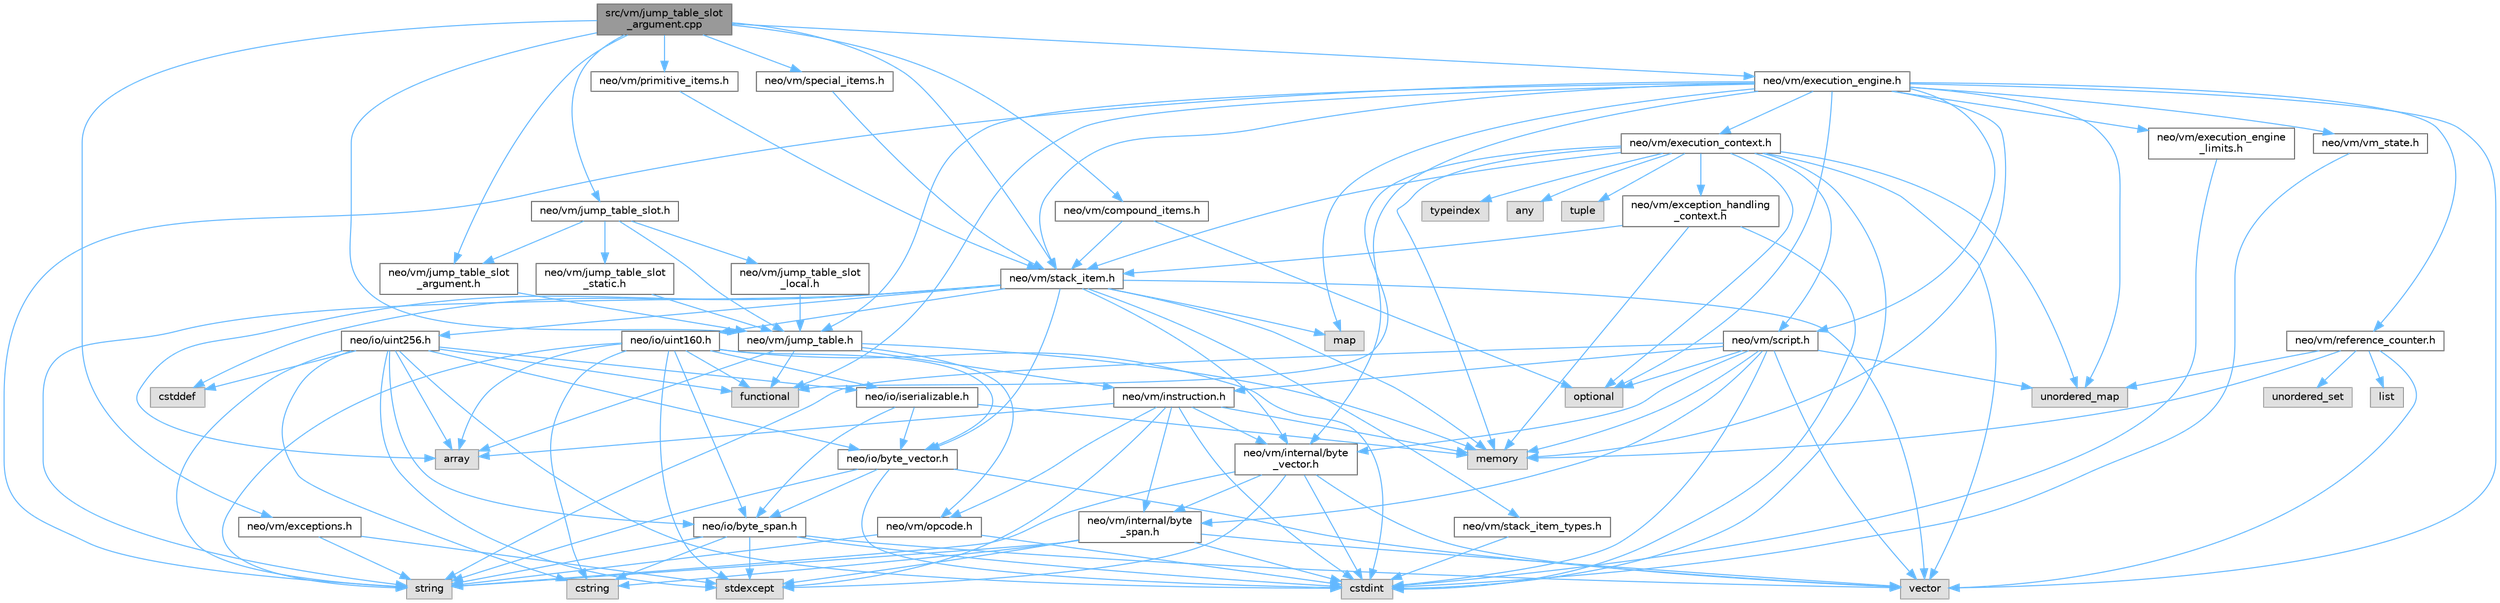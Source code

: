 digraph "src/vm/jump_table_slot_argument.cpp"
{
 // LATEX_PDF_SIZE
  bgcolor="transparent";
  edge [fontname=Helvetica,fontsize=10,labelfontname=Helvetica,labelfontsize=10];
  node [fontname=Helvetica,fontsize=10,shape=box,height=0.2,width=0.4];
  Node1 [id="Node000001",label="src/vm/jump_table_slot\l_argument.cpp",height=0.2,width=0.4,color="gray40", fillcolor="grey60", style="filled", fontcolor="black",tooltip=" "];
  Node1 -> Node2 [id="edge136_Node000001_Node000002",color="steelblue1",style="solid",tooltip=" "];
  Node2 [id="Node000002",label="neo/vm/compound_items.h",height=0.2,width=0.4,color="grey40", fillcolor="white", style="filled",URL="$compound__items_8h.html",tooltip=" "];
  Node2 -> Node3 [id="edge137_Node000002_Node000003",color="steelblue1",style="solid",tooltip=" "];
  Node3 [id="Node000003",label="neo/vm/stack_item.h",height=0.2,width=0.4,color="grey40", fillcolor="white", style="filled",URL="$stack__item_8h.html",tooltip=" "];
  Node3 -> Node4 [id="edge138_Node000003_Node000004",color="steelblue1",style="solid",tooltip=" "];
  Node4 [id="Node000004",label="neo/io/byte_vector.h",height=0.2,width=0.4,color="grey40", fillcolor="white", style="filled",URL="$io_2byte__vector_8h.html",tooltip=" "];
  Node4 -> Node5 [id="edge139_Node000004_Node000005",color="steelblue1",style="solid",tooltip=" "];
  Node5 [id="Node000005",label="neo/io/byte_span.h",height=0.2,width=0.4,color="grey40", fillcolor="white", style="filled",URL="$io_2byte__span_8h.html",tooltip=" "];
  Node5 -> Node6 [id="edge140_Node000005_Node000006",color="steelblue1",style="solid",tooltip=" "];
  Node6 [id="Node000006",label="cstdint",height=0.2,width=0.4,color="grey60", fillcolor="#E0E0E0", style="filled",tooltip=" "];
  Node5 -> Node7 [id="edge141_Node000005_Node000007",color="steelblue1",style="solid",tooltip=" "];
  Node7 [id="Node000007",label="cstring",height=0.2,width=0.4,color="grey60", fillcolor="#E0E0E0", style="filled",tooltip=" "];
  Node5 -> Node8 [id="edge142_Node000005_Node000008",color="steelblue1",style="solid",tooltip=" "];
  Node8 [id="Node000008",label="stdexcept",height=0.2,width=0.4,color="grey60", fillcolor="#E0E0E0", style="filled",tooltip=" "];
  Node5 -> Node9 [id="edge143_Node000005_Node000009",color="steelblue1",style="solid",tooltip=" "];
  Node9 [id="Node000009",label="string",height=0.2,width=0.4,color="grey60", fillcolor="#E0E0E0", style="filled",tooltip=" "];
  Node5 -> Node10 [id="edge144_Node000005_Node000010",color="steelblue1",style="solid",tooltip=" "];
  Node10 [id="Node000010",label="vector",height=0.2,width=0.4,color="grey60", fillcolor="#E0E0E0", style="filled",tooltip=" "];
  Node4 -> Node6 [id="edge145_Node000004_Node000006",color="steelblue1",style="solid",tooltip=" "];
  Node4 -> Node9 [id="edge146_Node000004_Node000009",color="steelblue1",style="solid",tooltip=" "];
  Node4 -> Node10 [id="edge147_Node000004_Node000010",color="steelblue1",style="solid",tooltip=" "];
  Node3 -> Node11 [id="edge148_Node000003_Node000011",color="steelblue1",style="solid",tooltip=" "];
  Node11 [id="Node000011",label="neo/io/uint160.h",height=0.2,width=0.4,color="grey40", fillcolor="white", style="filled",URL="$uint160_8h.html",tooltip=" "];
  Node11 -> Node5 [id="edge149_Node000011_Node000005",color="steelblue1",style="solid",tooltip=" "];
  Node11 -> Node4 [id="edge150_Node000011_Node000004",color="steelblue1",style="solid",tooltip=" "];
  Node11 -> Node12 [id="edge151_Node000011_Node000012",color="steelblue1",style="solid",tooltip=" "];
  Node12 [id="Node000012",label="neo/io/iserializable.h",height=0.2,width=0.4,color="grey40", fillcolor="white", style="filled",URL="$iserializable_8h.html",tooltip=" "];
  Node12 -> Node5 [id="edge152_Node000012_Node000005",color="steelblue1",style="solid",tooltip=" "];
  Node12 -> Node4 [id="edge153_Node000012_Node000004",color="steelblue1",style="solid",tooltip=" "];
  Node12 -> Node13 [id="edge154_Node000012_Node000013",color="steelblue1",style="solid",tooltip=" "];
  Node13 [id="Node000013",label="memory",height=0.2,width=0.4,color="grey60", fillcolor="#E0E0E0", style="filled",tooltip=" "];
  Node11 -> Node14 [id="edge155_Node000011_Node000014",color="steelblue1",style="solid",tooltip=" "];
  Node14 [id="Node000014",label="array",height=0.2,width=0.4,color="grey60", fillcolor="#E0E0E0", style="filled",tooltip=" "];
  Node11 -> Node6 [id="edge156_Node000011_Node000006",color="steelblue1",style="solid",tooltip=" "];
  Node11 -> Node7 [id="edge157_Node000011_Node000007",color="steelblue1",style="solid",tooltip=" "];
  Node11 -> Node15 [id="edge158_Node000011_Node000015",color="steelblue1",style="solid",tooltip=" "];
  Node15 [id="Node000015",label="functional",height=0.2,width=0.4,color="grey60", fillcolor="#E0E0E0", style="filled",tooltip=" "];
  Node11 -> Node8 [id="edge159_Node000011_Node000008",color="steelblue1",style="solid",tooltip=" "];
  Node11 -> Node9 [id="edge160_Node000011_Node000009",color="steelblue1",style="solid",tooltip=" "];
  Node3 -> Node16 [id="edge161_Node000003_Node000016",color="steelblue1",style="solid",tooltip=" "];
  Node16 [id="Node000016",label="neo/io/uint256.h",height=0.2,width=0.4,color="grey40", fillcolor="white", style="filled",URL="$uint256_8h.html",tooltip=" "];
  Node16 -> Node5 [id="edge162_Node000016_Node000005",color="steelblue1",style="solid",tooltip=" "];
  Node16 -> Node4 [id="edge163_Node000016_Node000004",color="steelblue1",style="solid",tooltip=" "];
  Node16 -> Node12 [id="edge164_Node000016_Node000012",color="steelblue1",style="solid",tooltip=" "];
  Node16 -> Node14 [id="edge165_Node000016_Node000014",color="steelblue1",style="solid",tooltip=" "];
  Node16 -> Node17 [id="edge166_Node000016_Node000017",color="steelblue1",style="solid",tooltip=" "];
  Node17 [id="Node000017",label="cstddef",height=0.2,width=0.4,color="grey60", fillcolor="#E0E0E0", style="filled",tooltip=" "];
  Node16 -> Node6 [id="edge167_Node000016_Node000006",color="steelblue1",style="solid",tooltip=" "];
  Node16 -> Node7 [id="edge168_Node000016_Node000007",color="steelblue1",style="solid",tooltip=" "];
  Node16 -> Node15 [id="edge169_Node000016_Node000015",color="steelblue1",style="solid",tooltip=" "];
  Node16 -> Node8 [id="edge170_Node000016_Node000008",color="steelblue1",style="solid",tooltip=" "];
  Node16 -> Node9 [id="edge171_Node000016_Node000009",color="steelblue1",style="solid",tooltip=" "];
  Node3 -> Node18 [id="edge172_Node000003_Node000018",color="steelblue1",style="solid",tooltip=" "];
  Node18 [id="Node000018",label="neo/vm/internal/byte\l_vector.h",height=0.2,width=0.4,color="grey40", fillcolor="white", style="filled",URL="$vm_2internal_2byte__vector_8h.html",tooltip=" "];
  Node18 -> Node19 [id="edge173_Node000018_Node000019",color="steelblue1",style="solid",tooltip=" "];
  Node19 [id="Node000019",label="neo/vm/internal/byte\l_span.h",height=0.2,width=0.4,color="grey40", fillcolor="white", style="filled",URL="$vm_2internal_2byte__span_8h.html",tooltip=" "];
  Node19 -> Node6 [id="edge174_Node000019_Node000006",color="steelblue1",style="solid",tooltip=" "];
  Node19 -> Node7 [id="edge175_Node000019_Node000007",color="steelblue1",style="solid",tooltip=" "];
  Node19 -> Node8 [id="edge176_Node000019_Node000008",color="steelblue1",style="solid",tooltip=" "];
  Node19 -> Node9 [id="edge177_Node000019_Node000009",color="steelblue1",style="solid",tooltip=" "];
  Node19 -> Node10 [id="edge178_Node000019_Node000010",color="steelblue1",style="solid",tooltip=" "];
  Node18 -> Node6 [id="edge179_Node000018_Node000006",color="steelblue1",style="solid",tooltip=" "];
  Node18 -> Node8 [id="edge180_Node000018_Node000008",color="steelblue1",style="solid",tooltip=" "];
  Node18 -> Node9 [id="edge181_Node000018_Node000009",color="steelblue1",style="solid",tooltip=" "];
  Node18 -> Node10 [id="edge182_Node000018_Node000010",color="steelblue1",style="solid",tooltip=" "];
  Node3 -> Node20 [id="edge183_Node000003_Node000020",color="steelblue1",style="solid",tooltip=" "];
  Node20 [id="Node000020",label="neo/vm/stack_item_types.h",height=0.2,width=0.4,color="grey40", fillcolor="white", style="filled",URL="$stack__item__types_8h.html",tooltip=" "];
  Node20 -> Node6 [id="edge184_Node000020_Node000006",color="steelblue1",style="solid",tooltip=" "];
  Node3 -> Node14 [id="edge185_Node000003_Node000014",color="steelblue1",style="solid",tooltip=" "];
  Node3 -> Node17 [id="edge186_Node000003_Node000017",color="steelblue1",style="solid",tooltip=" "];
  Node3 -> Node21 [id="edge187_Node000003_Node000021",color="steelblue1",style="solid",tooltip=" "];
  Node21 [id="Node000021",label="map",height=0.2,width=0.4,color="grey60", fillcolor="#E0E0E0", style="filled",tooltip=" "];
  Node3 -> Node13 [id="edge188_Node000003_Node000013",color="steelblue1",style="solid",tooltip=" "];
  Node3 -> Node9 [id="edge189_Node000003_Node000009",color="steelblue1",style="solid",tooltip=" "];
  Node3 -> Node10 [id="edge190_Node000003_Node000010",color="steelblue1",style="solid",tooltip=" "];
  Node2 -> Node22 [id="edge191_Node000002_Node000022",color="steelblue1",style="solid",tooltip=" "];
  Node22 [id="Node000022",label="optional",height=0.2,width=0.4,color="grey60", fillcolor="#E0E0E0", style="filled",tooltip=" "];
  Node1 -> Node23 [id="edge192_Node000001_Node000023",color="steelblue1",style="solid",tooltip=" "];
  Node23 [id="Node000023",label="neo/vm/exceptions.h",height=0.2,width=0.4,color="grey40", fillcolor="white", style="filled",URL="$vm_2exceptions_8h.html",tooltip=" "];
  Node23 -> Node8 [id="edge193_Node000023_Node000008",color="steelblue1",style="solid",tooltip=" "];
  Node23 -> Node9 [id="edge194_Node000023_Node000009",color="steelblue1",style="solid",tooltip=" "];
  Node1 -> Node24 [id="edge195_Node000001_Node000024",color="steelblue1",style="solid",tooltip=" "];
  Node24 [id="Node000024",label="neo/vm/execution_engine.h",height=0.2,width=0.4,color="grey40", fillcolor="white", style="filled",URL="$execution__engine_8h.html",tooltip=" "];
  Node24 -> Node25 [id="edge196_Node000024_Node000025",color="steelblue1",style="solid",tooltip=" "];
  Node25 [id="Node000025",label="neo/vm/execution_context.h",height=0.2,width=0.4,color="grey40", fillcolor="white", style="filled",URL="$execution__context_8h.html",tooltip=" "];
  Node25 -> Node26 [id="edge197_Node000025_Node000026",color="steelblue1",style="solid",tooltip=" "];
  Node26 [id="Node000026",label="neo/vm/exception_handling\l_context.h",height=0.2,width=0.4,color="grey40", fillcolor="white", style="filled",URL="$exception__handling__context_8h.html",tooltip=" "];
  Node26 -> Node3 [id="edge198_Node000026_Node000003",color="steelblue1",style="solid",tooltip=" "];
  Node26 -> Node6 [id="edge199_Node000026_Node000006",color="steelblue1",style="solid",tooltip=" "];
  Node26 -> Node13 [id="edge200_Node000026_Node000013",color="steelblue1",style="solid",tooltip=" "];
  Node25 -> Node27 [id="edge201_Node000025_Node000027",color="steelblue1",style="solid",tooltip=" "];
  Node27 [id="Node000027",label="neo/vm/script.h",height=0.2,width=0.4,color="grey40", fillcolor="white", style="filled",URL="$script_8h.html",tooltip=" "];
  Node27 -> Node28 [id="edge202_Node000027_Node000028",color="steelblue1",style="solid",tooltip=" "];
  Node28 [id="Node000028",label="neo/vm/instruction.h",height=0.2,width=0.4,color="grey40", fillcolor="white", style="filled",URL="$instruction_8h.html",tooltip=" "];
  Node28 -> Node19 [id="edge203_Node000028_Node000019",color="steelblue1",style="solid",tooltip=" "];
  Node28 -> Node18 [id="edge204_Node000028_Node000018",color="steelblue1",style="solid",tooltip=" "];
  Node28 -> Node29 [id="edge205_Node000028_Node000029",color="steelblue1",style="solid",tooltip=" "];
  Node29 [id="Node000029",label="neo/vm/opcode.h",height=0.2,width=0.4,color="grey40", fillcolor="white", style="filled",URL="$opcode_8h.html",tooltip=" "];
  Node29 -> Node6 [id="edge206_Node000029_Node000006",color="steelblue1",style="solid",tooltip=" "];
  Node29 -> Node9 [id="edge207_Node000029_Node000009",color="steelblue1",style="solid",tooltip=" "];
  Node28 -> Node14 [id="edge208_Node000028_Node000014",color="steelblue1",style="solid",tooltip=" "];
  Node28 -> Node6 [id="edge209_Node000028_Node000006",color="steelblue1",style="solid",tooltip=" "];
  Node28 -> Node13 [id="edge210_Node000028_Node000013",color="steelblue1",style="solid",tooltip=" "];
  Node28 -> Node8 [id="edge211_Node000028_Node000008",color="steelblue1",style="solid",tooltip=" "];
  Node27 -> Node19 [id="edge212_Node000027_Node000019",color="steelblue1",style="solid",tooltip=" "];
  Node27 -> Node18 [id="edge213_Node000027_Node000018",color="steelblue1",style="solid",tooltip=" "];
  Node27 -> Node6 [id="edge214_Node000027_Node000006",color="steelblue1",style="solid",tooltip=" "];
  Node27 -> Node13 [id="edge215_Node000027_Node000013",color="steelblue1",style="solid",tooltip=" "];
  Node27 -> Node22 [id="edge216_Node000027_Node000022",color="steelblue1",style="solid",tooltip=" "];
  Node27 -> Node9 [id="edge217_Node000027_Node000009",color="steelblue1",style="solid",tooltip=" "];
  Node27 -> Node30 [id="edge218_Node000027_Node000030",color="steelblue1",style="solid",tooltip=" "];
  Node30 [id="Node000030",label="unordered_map",height=0.2,width=0.4,color="grey60", fillcolor="#E0E0E0", style="filled",tooltip=" "];
  Node27 -> Node10 [id="edge219_Node000027_Node000010",color="steelblue1",style="solid",tooltip=" "];
  Node25 -> Node3 [id="edge220_Node000025_Node000003",color="steelblue1",style="solid",tooltip=" "];
  Node25 -> Node31 [id="edge221_Node000025_Node000031",color="steelblue1",style="solid",tooltip=" "];
  Node31 [id="Node000031",label="any",height=0.2,width=0.4,color="grey60", fillcolor="#E0E0E0", style="filled",tooltip=" "];
  Node25 -> Node6 [id="edge222_Node000025_Node000006",color="steelblue1",style="solid",tooltip=" "];
  Node25 -> Node15 [id="edge223_Node000025_Node000015",color="steelblue1",style="solid",tooltip=" "];
  Node25 -> Node13 [id="edge224_Node000025_Node000013",color="steelblue1",style="solid",tooltip=" "];
  Node25 -> Node22 [id="edge225_Node000025_Node000022",color="steelblue1",style="solid",tooltip=" "];
  Node25 -> Node32 [id="edge226_Node000025_Node000032",color="steelblue1",style="solid",tooltip=" "];
  Node32 [id="Node000032",label="tuple",height=0.2,width=0.4,color="grey60", fillcolor="#E0E0E0", style="filled",tooltip=" "];
  Node25 -> Node33 [id="edge227_Node000025_Node000033",color="steelblue1",style="solid",tooltip=" "];
  Node33 [id="Node000033",label="typeindex",height=0.2,width=0.4,color="grey60", fillcolor="#E0E0E0", style="filled",tooltip=" "];
  Node25 -> Node30 [id="edge228_Node000025_Node000030",color="steelblue1",style="solid",tooltip=" "];
  Node25 -> Node10 [id="edge229_Node000025_Node000010",color="steelblue1",style="solid",tooltip=" "];
  Node24 -> Node34 [id="edge230_Node000024_Node000034",color="steelblue1",style="solid",tooltip=" "];
  Node34 [id="Node000034",label="neo/vm/execution_engine\l_limits.h",height=0.2,width=0.4,color="grey40", fillcolor="white", style="filled",URL="$execution__engine__limits_8h.html",tooltip=" "];
  Node34 -> Node6 [id="edge231_Node000034_Node000006",color="steelblue1",style="solid",tooltip=" "];
  Node24 -> Node18 [id="edge232_Node000024_Node000018",color="steelblue1",style="solid",tooltip=" "];
  Node24 -> Node35 [id="edge233_Node000024_Node000035",color="steelblue1",style="solid",tooltip=" "];
  Node35 [id="Node000035",label="neo/vm/jump_table.h",height=0.2,width=0.4,color="grey40", fillcolor="white", style="filled",URL="$jump__table_8h.html",tooltip=" "];
  Node35 -> Node28 [id="edge234_Node000035_Node000028",color="steelblue1",style="solid",tooltip=" "];
  Node35 -> Node29 [id="edge235_Node000035_Node000029",color="steelblue1",style="solid",tooltip=" "];
  Node35 -> Node14 [id="edge236_Node000035_Node000014",color="steelblue1",style="solid",tooltip=" "];
  Node35 -> Node15 [id="edge237_Node000035_Node000015",color="steelblue1",style="solid",tooltip=" "];
  Node35 -> Node13 [id="edge238_Node000035_Node000013",color="steelblue1",style="solid",tooltip=" "];
  Node24 -> Node36 [id="edge239_Node000024_Node000036",color="steelblue1",style="solid",tooltip=" "];
  Node36 [id="Node000036",label="neo/vm/reference_counter.h",height=0.2,width=0.4,color="grey40", fillcolor="white", style="filled",URL="$reference__counter_8h.html",tooltip=" "];
  Node36 -> Node37 [id="edge240_Node000036_Node000037",color="steelblue1",style="solid",tooltip=" "];
  Node37 [id="Node000037",label="list",height=0.2,width=0.4,color="grey60", fillcolor="#E0E0E0", style="filled",tooltip=" "];
  Node36 -> Node13 [id="edge241_Node000036_Node000013",color="steelblue1",style="solid",tooltip=" "];
  Node36 -> Node30 [id="edge242_Node000036_Node000030",color="steelblue1",style="solid",tooltip=" "];
  Node36 -> Node38 [id="edge243_Node000036_Node000038",color="steelblue1",style="solid",tooltip=" "];
  Node38 [id="Node000038",label="unordered_set",height=0.2,width=0.4,color="grey60", fillcolor="#E0E0E0", style="filled",tooltip=" "];
  Node36 -> Node10 [id="edge244_Node000036_Node000010",color="steelblue1",style="solid",tooltip=" "];
  Node24 -> Node27 [id="edge245_Node000024_Node000027",color="steelblue1",style="solid",tooltip=" "];
  Node24 -> Node3 [id="edge246_Node000024_Node000003",color="steelblue1",style="solid",tooltip=" "];
  Node24 -> Node39 [id="edge247_Node000024_Node000039",color="steelblue1",style="solid",tooltip=" "];
  Node39 [id="Node000039",label="neo/vm/vm_state.h",height=0.2,width=0.4,color="grey40", fillcolor="white", style="filled",URL="$vm__state_8h.html",tooltip=" "];
  Node39 -> Node6 [id="edge248_Node000039_Node000006",color="steelblue1",style="solid",tooltip=" "];
  Node24 -> Node15 [id="edge249_Node000024_Node000015",color="steelblue1",style="solid",tooltip=" "];
  Node24 -> Node21 [id="edge250_Node000024_Node000021",color="steelblue1",style="solid",tooltip=" "];
  Node24 -> Node13 [id="edge251_Node000024_Node000013",color="steelblue1",style="solid",tooltip=" "];
  Node24 -> Node22 [id="edge252_Node000024_Node000022",color="steelblue1",style="solid",tooltip=" "];
  Node24 -> Node9 [id="edge253_Node000024_Node000009",color="steelblue1",style="solid",tooltip=" "];
  Node24 -> Node30 [id="edge254_Node000024_Node000030",color="steelblue1",style="solid",tooltip=" "];
  Node24 -> Node10 [id="edge255_Node000024_Node000010",color="steelblue1",style="solid",tooltip=" "];
  Node1 -> Node35 [id="edge256_Node000001_Node000035",color="steelblue1",style="solid",tooltip=" "];
  Node1 -> Node40 [id="edge257_Node000001_Node000040",color="steelblue1",style="solid",tooltip=" "];
  Node40 [id="Node000040",label="neo/vm/jump_table_slot.h",height=0.2,width=0.4,color="grey40", fillcolor="white", style="filled",URL="$jump__table__slot_8h.html",tooltip=" "];
  Node40 -> Node35 [id="edge258_Node000040_Node000035",color="steelblue1",style="solid",tooltip=" "];
  Node40 -> Node41 [id="edge259_Node000040_Node000041",color="steelblue1",style="solid",tooltip=" "];
  Node41 [id="Node000041",label="neo/vm/jump_table_slot\l_argument.h",height=0.2,width=0.4,color="grey40", fillcolor="white", style="filled",URL="$jump__table__slot__argument_8h.html",tooltip=" "];
  Node41 -> Node35 [id="edge260_Node000041_Node000035",color="steelblue1",style="solid",tooltip=" "];
  Node40 -> Node42 [id="edge261_Node000040_Node000042",color="steelblue1",style="solid",tooltip=" "];
  Node42 [id="Node000042",label="neo/vm/jump_table_slot\l_local.h",height=0.2,width=0.4,color="grey40", fillcolor="white", style="filled",URL="$jump__table__slot__local_8h.html",tooltip=" "];
  Node42 -> Node35 [id="edge262_Node000042_Node000035",color="steelblue1",style="solid",tooltip=" "];
  Node40 -> Node43 [id="edge263_Node000040_Node000043",color="steelblue1",style="solid",tooltip=" "];
  Node43 [id="Node000043",label="neo/vm/jump_table_slot\l_static.h",height=0.2,width=0.4,color="grey40", fillcolor="white", style="filled",URL="$jump__table__slot__static_8h.html",tooltip=" "];
  Node43 -> Node35 [id="edge264_Node000043_Node000035",color="steelblue1",style="solid",tooltip=" "];
  Node1 -> Node41 [id="edge265_Node000001_Node000041",color="steelblue1",style="solid",tooltip=" "];
  Node1 -> Node44 [id="edge266_Node000001_Node000044",color="steelblue1",style="solid",tooltip=" "];
  Node44 [id="Node000044",label="neo/vm/primitive_items.h",height=0.2,width=0.4,color="grey40", fillcolor="white", style="filled",URL="$primitive__items_8h.html",tooltip=" "];
  Node44 -> Node3 [id="edge267_Node000044_Node000003",color="steelblue1",style="solid",tooltip=" "];
  Node1 -> Node45 [id="edge268_Node000001_Node000045",color="steelblue1",style="solid",tooltip=" "];
  Node45 [id="Node000045",label="neo/vm/special_items.h",height=0.2,width=0.4,color="grey40", fillcolor="white", style="filled",URL="$special__items_8h.html",tooltip=" "];
  Node45 -> Node3 [id="edge269_Node000045_Node000003",color="steelblue1",style="solid",tooltip=" "];
  Node1 -> Node3 [id="edge270_Node000001_Node000003",color="steelblue1",style="solid",tooltip=" "];
}
